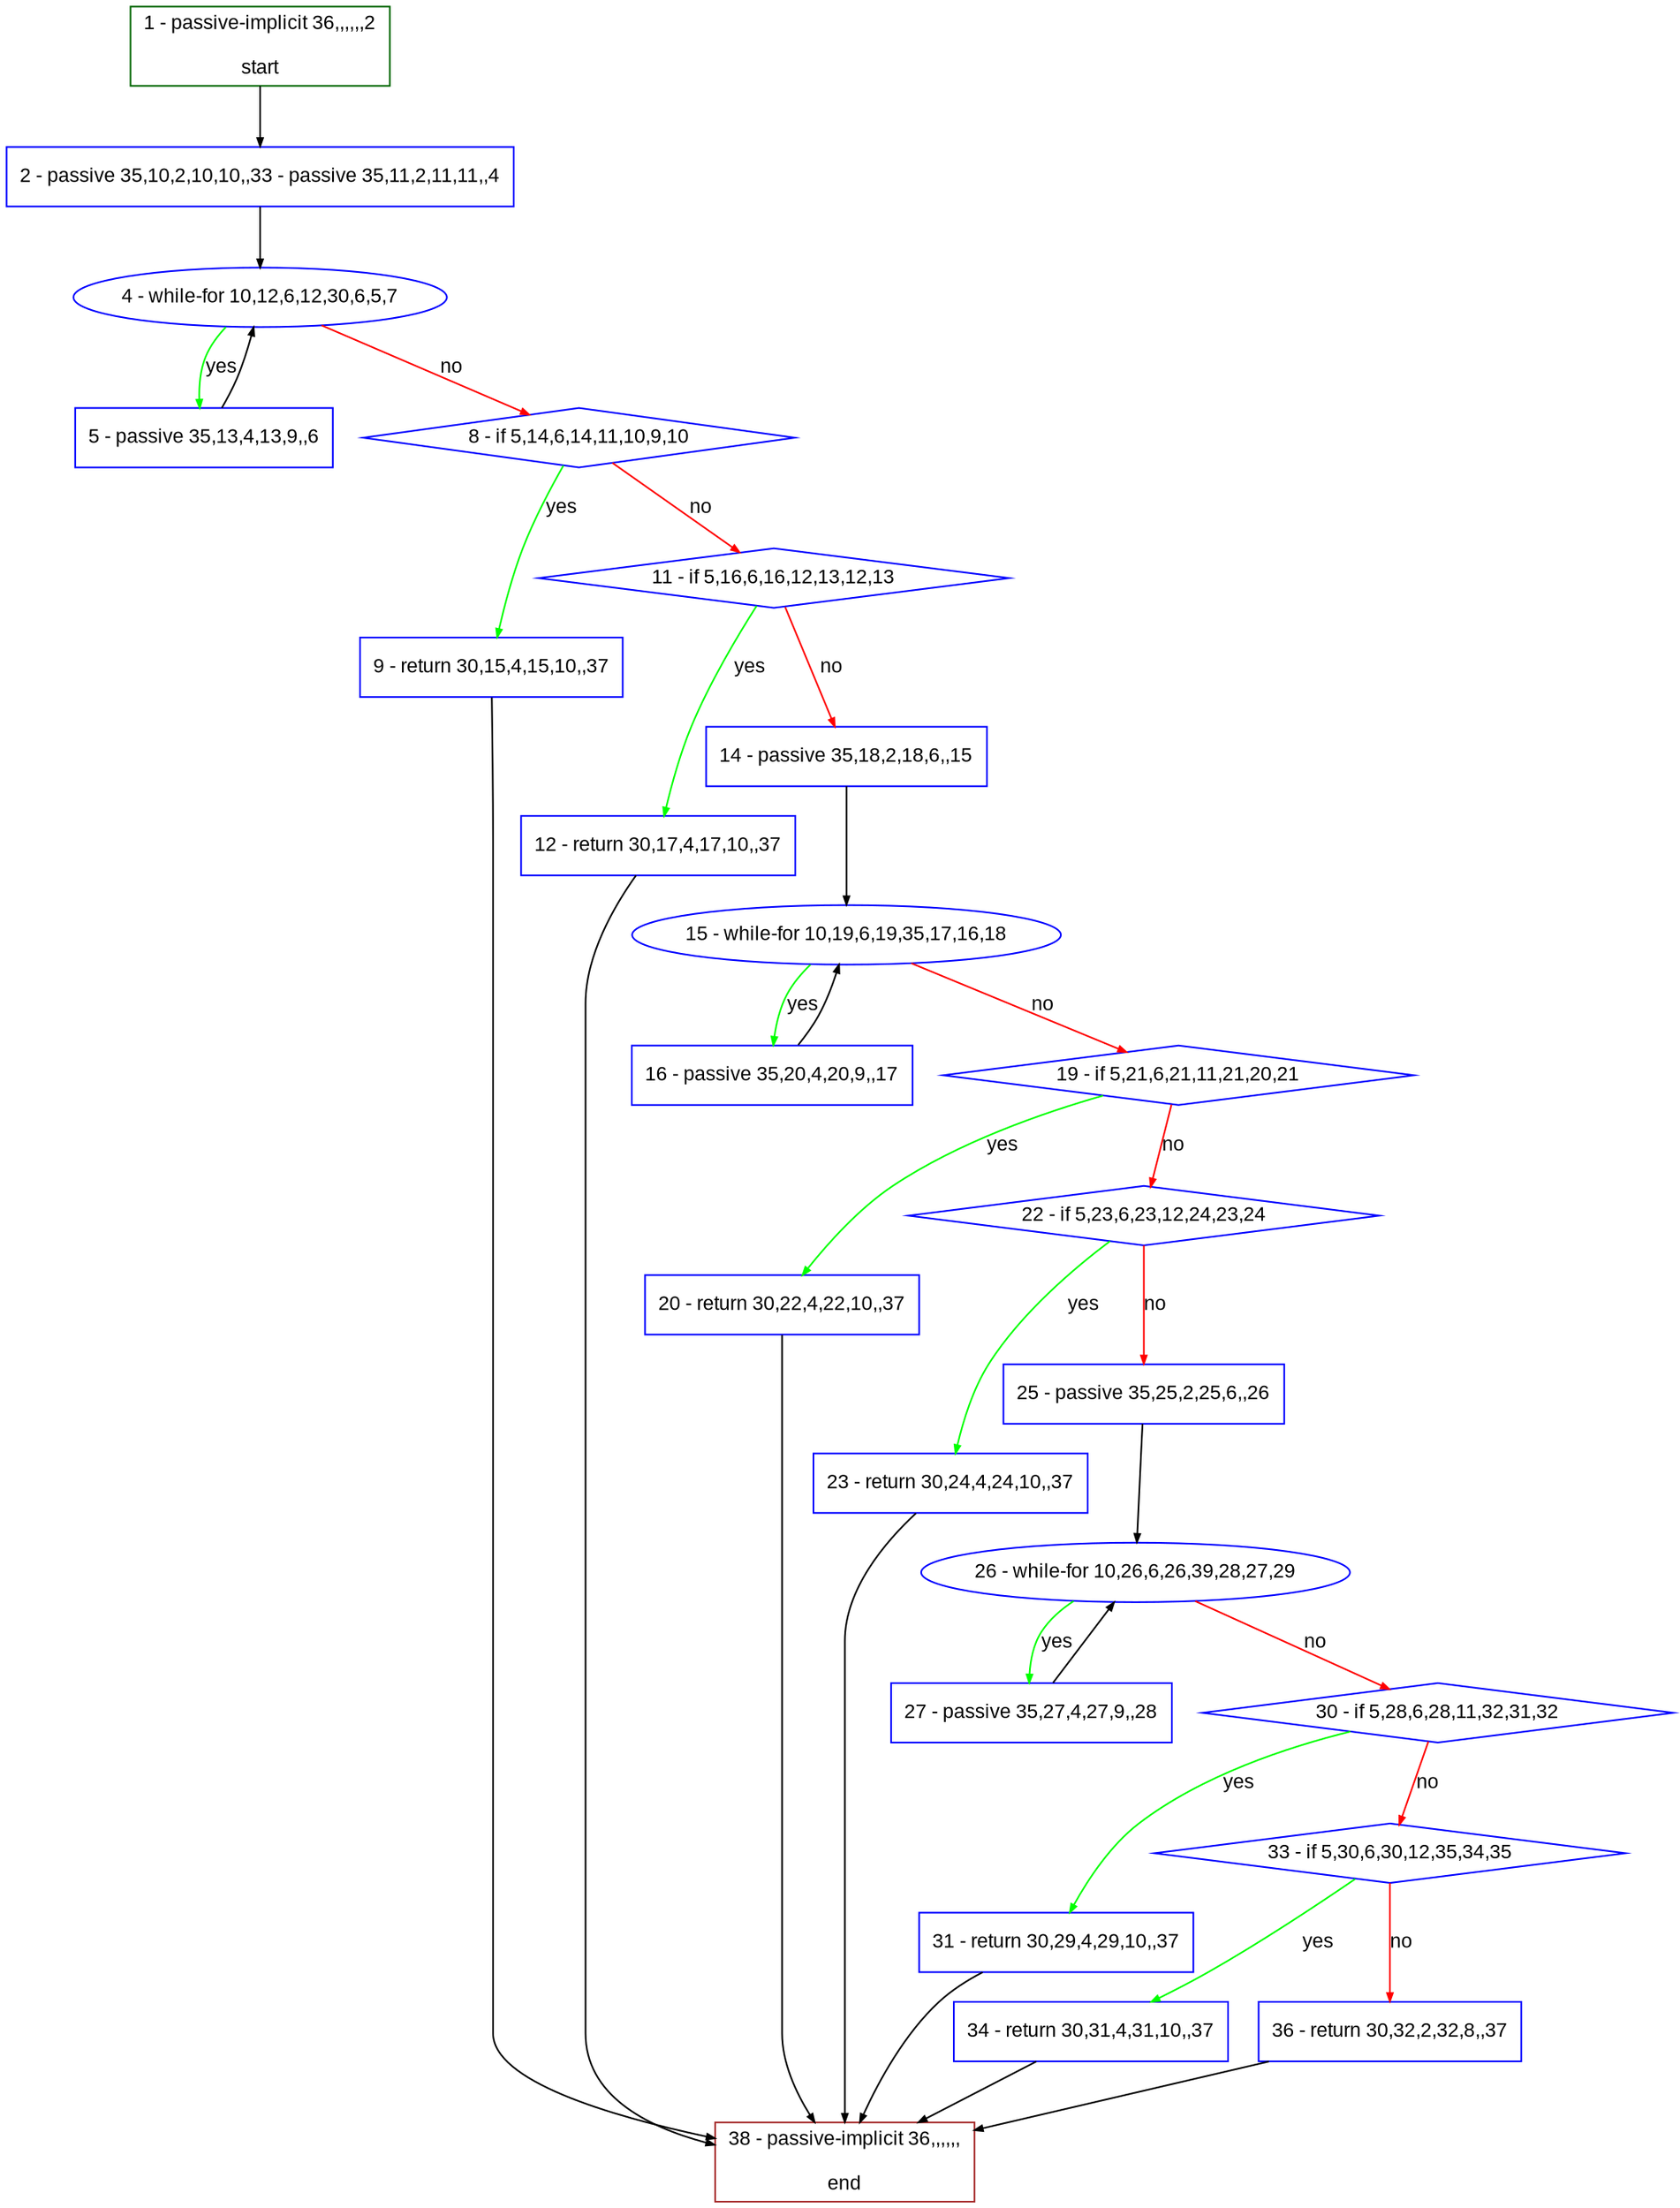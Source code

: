digraph "" {
  graph [bgcolor="white", fillcolor="#FFFFCC", pack="true", packmode="clust", fontname="Arial", label="", fontsize="12", compound="true", style="rounded,filled"];
  node [node_initialized="no", fillcolor="white", fontname="Arial", label="", color="grey", fontsize="12", fixedsize="false", compound="true", shape="rectangle", style="filled"];
  edge [arrowtail="none", lhead="", fontcolor="black", fontname="Arial", label="", color="black", fontsize="12", arrowhead="normal", arrowsize="0.5", compound="true", ltail="", dir="forward"];
  __N1 [fillcolor="#ffffff", label="2 - passive 35,10,2,10,10,,33 - passive 35,11,2,11,11,,4", color="#0000ff", shape="box", style="filled"];
  __N2 [fillcolor="#ffffff", label="1 - passive-implicit 36,,,,,,2\n\nstart", color="#006400", shape="box", style="filled"];
  __N3 [fillcolor="#ffffff", label="4 - while-for 10,12,6,12,30,6,5,7", color="#0000ff", shape="oval", style="filled"];
  __N4 [fillcolor="#ffffff", label="5 - passive 35,13,4,13,9,,6", color="#0000ff", shape="box", style="filled"];
  __N5 [fillcolor="#ffffff", label="8 - if 5,14,6,14,11,10,9,10", color="#0000ff", shape="diamond", style="filled"];
  __N6 [fillcolor="#ffffff", label="9 - return 30,15,4,15,10,,37", color="#0000ff", shape="box", style="filled"];
  __N7 [fillcolor="#ffffff", label="11 - if 5,16,6,16,12,13,12,13", color="#0000ff", shape="diamond", style="filled"];
  __N8 [fillcolor="#ffffff", label="38 - passive-implicit 36,,,,,,\n\nend", color="#a52a2a", shape="box", style="filled"];
  __N9 [fillcolor="#ffffff", label="12 - return 30,17,4,17,10,,37", color="#0000ff", shape="box", style="filled"];
  __N10 [fillcolor="#ffffff", label="14 - passive 35,18,2,18,6,,15", color="#0000ff", shape="box", style="filled"];
  __N11 [fillcolor="#ffffff", label="15 - while-for 10,19,6,19,35,17,16,18", color="#0000ff", shape="oval", style="filled"];
  __N12 [fillcolor="#ffffff", label="16 - passive 35,20,4,20,9,,17", color="#0000ff", shape="box", style="filled"];
  __N13 [fillcolor="#ffffff", label="19 - if 5,21,6,21,11,21,20,21", color="#0000ff", shape="diamond", style="filled"];
  __N14 [fillcolor="#ffffff", label="20 - return 30,22,4,22,10,,37", color="#0000ff", shape="box", style="filled"];
  __N15 [fillcolor="#ffffff", label="22 - if 5,23,6,23,12,24,23,24", color="#0000ff", shape="diamond", style="filled"];
  __N16 [fillcolor="#ffffff", label="23 - return 30,24,4,24,10,,37", color="#0000ff", shape="box", style="filled"];
  __N17 [fillcolor="#ffffff", label="25 - passive 35,25,2,25,6,,26", color="#0000ff", shape="box", style="filled"];
  __N18 [fillcolor="#ffffff", label="26 - while-for 10,26,6,26,39,28,27,29", color="#0000ff", shape="oval", style="filled"];
  __N19 [fillcolor="#ffffff", label="27 - passive 35,27,4,27,9,,28", color="#0000ff", shape="box", style="filled"];
  __N20 [fillcolor="#ffffff", label="30 - if 5,28,6,28,11,32,31,32", color="#0000ff", shape="diamond", style="filled"];
  __N21 [fillcolor="#ffffff", label="31 - return 30,29,4,29,10,,37", color="#0000ff", shape="box", style="filled"];
  __N22 [fillcolor="#ffffff", label="33 - if 5,30,6,30,12,35,34,35", color="#0000ff", shape="diamond", style="filled"];
  __N23 [fillcolor="#ffffff", label="34 - return 30,31,4,31,10,,37", color="#0000ff", shape="box", style="filled"];
  __N24 [fillcolor="#ffffff", label="36 - return 30,32,2,32,8,,37", color="#0000ff", shape="box", style="filled"];
  __N2 -> __N1 [arrowtail="none", color="#000000", label="", arrowhead="normal", dir="forward"];
  __N1 -> __N3 [arrowtail="none", color="#000000", label="", arrowhead="normal", dir="forward"];
  __N3 -> __N4 [arrowtail="none", color="#00ff00", label="yes", arrowhead="normal", dir="forward"];
  __N4 -> __N3 [arrowtail="none", color="#000000", label="", arrowhead="normal", dir="forward"];
  __N3 -> __N5 [arrowtail="none", color="#ff0000", label="no", arrowhead="normal", dir="forward"];
  __N5 -> __N6 [arrowtail="none", color="#00ff00", label="yes", arrowhead="normal", dir="forward"];
  __N5 -> __N7 [arrowtail="none", color="#ff0000", label="no", arrowhead="normal", dir="forward"];
  __N6 -> __N8 [arrowtail="none", color="#000000", label="", arrowhead="normal", dir="forward"];
  __N7 -> __N9 [arrowtail="none", color="#00ff00", label="yes", arrowhead="normal", dir="forward"];
  __N7 -> __N10 [arrowtail="none", color="#ff0000", label="no", arrowhead="normal", dir="forward"];
  __N9 -> __N8 [arrowtail="none", color="#000000", label="", arrowhead="normal", dir="forward"];
  __N10 -> __N11 [arrowtail="none", color="#000000", label="", arrowhead="normal", dir="forward"];
  __N11 -> __N12 [arrowtail="none", color="#00ff00", label="yes", arrowhead="normal", dir="forward"];
  __N12 -> __N11 [arrowtail="none", color="#000000", label="", arrowhead="normal", dir="forward"];
  __N11 -> __N13 [arrowtail="none", color="#ff0000", label="no", arrowhead="normal", dir="forward"];
  __N13 -> __N14 [arrowtail="none", color="#00ff00", label="yes", arrowhead="normal", dir="forward"];
  __N13 -> __N15 [arrowtail="none", color="#ff0000", label="no", arrowhead="normal", dir="forward"];
  __N14 -> __N8 [arrowtail="none", color="#000000", label="", arrowhead="normal", dir="forward"];
  __N15 -> __N16 [arrowtail="none", color="#00ff00", label="yes", arrowhead="normal", dir="forward"];
  __N15 -> __N17 [arrowtail="none", color="#ff0000", label="no", arrowhead="normal", dir="forward"];
  __N16 -> __N8 [arrowtail="none", color="#000000", label="", arrowhead="normal", dir="forward"];
  __N17 -> __N18 [arrowtail="none", color="#000000", label="", arrowhead="normal", dir="forward"];
  __N18 -> __N19 [arrowtail="none", color="#00ff00", label="yes", arrowhead="normal", dir="forward"];
  __N19 -> __N18 [arrowtail="none", color="#000000", label="", arrowhead="normal", dir="forward"];
  __N18 -> __N20 [arrowtail="none", color="#ff0000", label="no", arrowhead="normal", dir="forward"];
  __N20 -> __N21 [arrowtail="none", color="#00ff00", label="yes", arrowhead="normal", dir="forward"];
  __N20 -> __N22 [arrowtail="none", color="#ff0000", label="no", arrowhead="normal", dir="forward"];
  __N21 -> __N8 [arrowtail="none", color="#000000", label="", arrowhead="normal", dir="forward"];
  __N22 -> __N23 [arrowtail="none", color="#00ff00", label="yes", arrowhead="normal", dir="forward"];
  __N22 -> __N24 [arrowtail="none", color="#ff0000", label="no", arrowhead="normal", dir="forward"];
  __N23 -> __N8 [arrowtail="none", color="#000000", label="", arrowhead="normal", dir="forward"];
  __N24 -> __N8 [arrowtail="none", color="#000000", label="", arrowhead="normal", dir="forward"];
}
